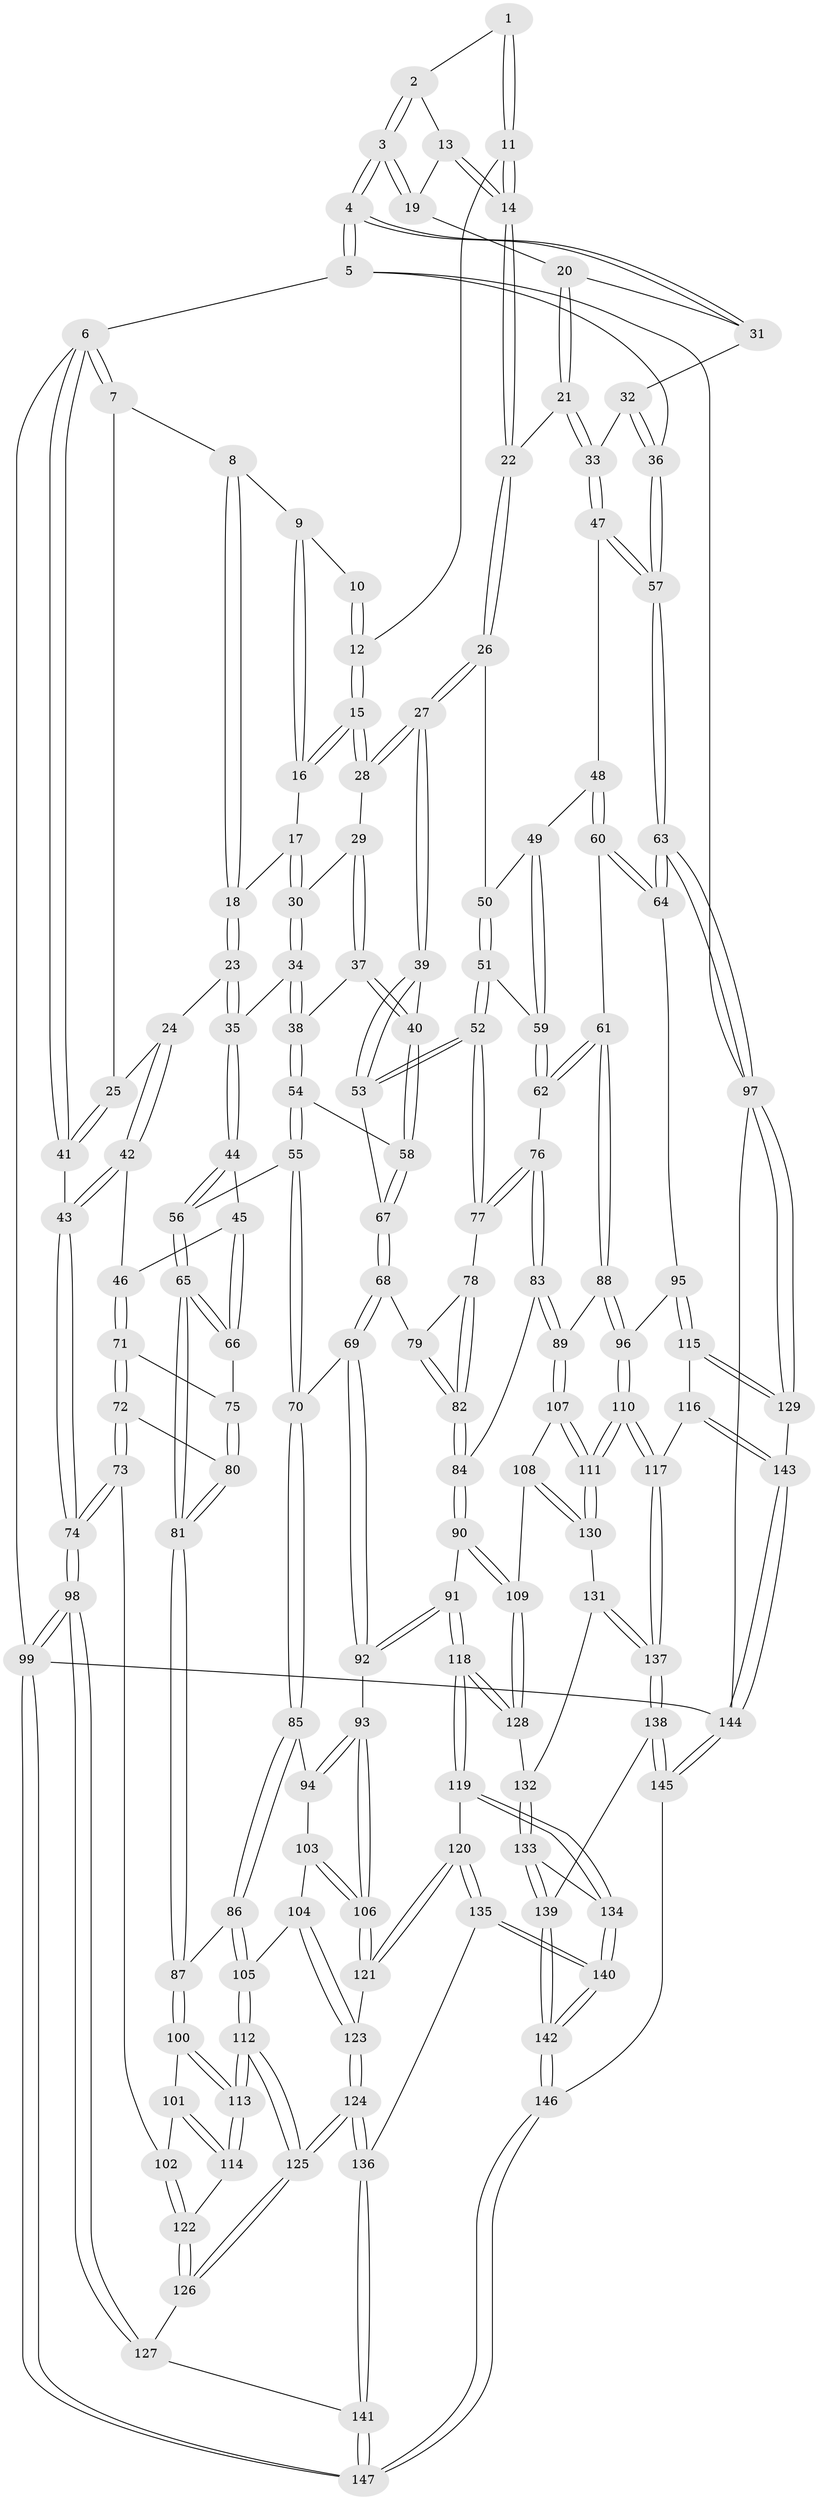// Generated by graph-tools (version 1.1) at 2025/16/03/09/25 04:16:48]
// undirected, 147 vertices, 364 edges
graph export_dot {
graph [start="1"]
  node [color=gray90,style=filled];
  1 [pos="+0.7347997391876314+0"];
  2 [pos="+0.7617965194312714+0"];
  3 [pos="+1+0"];
  4 [pos="+1+0"];
  5 [pos="+1+0"];
  6 [pos="+0+0"];
  7 [pos="+0+0"];
  8 [pos="+0.29919773144159983+0"];
  9 [pos="+0.4188791603863134+0"];
  10 [pos="+0.5604198422616212+0"];
  11 [pos="+0.6563091828605172+0.056593249388477186"];
  12 [pos="+0.5855918506498683+0.054643745007040265"];
  13 [pos="+0.7403694896082996+0.0415553669821652"];
  14 [pos="+0.7080869540376018+0.07770976948406452"];
  15 [pos="+0.5527739111443817+0.09920236946575324"];
  16 [pos="+0.46741830501867+0.055817153152291014"];
  17 [pos="+0.4120295572736699+0.08818859709877165"];
  18 [pos="+0.32390888643402105+0.08469359118150797"];
  19 [pos="+0.8109731142369133+0.06200304703473187"];
  20 [pos="+0.829467459244354+0.11078377889710492"];
  21 [pos="+0.8135046071069982+0.14287481336141633"];
  22 [pos="+0.7197720318630384+0.1661070285010069"];
  23 [pos="+0.28982692983714603+0.14091267984212583"];
  24 [pos="+0.15282861349774565+0.12049410723217241"];
  25 [pos="+0.14066367179264266+0.10682800966001457"];
  26 [pos="+0.7160189370195688+0.17238352187626188"];
  27 [pos="+0.6618091645285762+0.20062277849468632"];
  28 [pos="+0.5536170771956299+0.11535550784058379"];
  29 [pos="+0.5518219972697387+0.11758955738613032"];
  30 [pos="+0.4418766658203357+0.15139161540158527"];
  31 [pos="+0.929322309333205+0.08667205738282671"];
  32 [pos="+0.9191963155441423+0.15920456191693466"];
  33 [pos="+0.8804858324700858+0.2188153797228274"];
  34 [pos="+0.4261175386763616+0.20577167401046248"];
  35 [pos="+0.30678001550877226+0.18717616730163628"];
  36 [pos="+1+0.2739895719979538"];
  37 [pos="+0.5169953292791345+0.2005491931832136"];
  38 [pos="+0.4547132399646448+0.23423267542046"];
  39 [pos="+0.6439378629619426+0.24761911805314202"];
  40 [pos="+0.5789747976336291+0.2622762201243306"];
  41 [pos="+0+0.28761713531077177"];
  42 [pos="+0.12641879069131576+0.2482332916957963"];
  43 [pos="+0+0.2953546931779967"];
  44 [pos="+0.29904774669933676+0.22527329277671412"];
  45 [pos="+0.266740593353083+0.25526546785401644"];
  46 [pos="+0.14872612339000646+0.27498488096042745"];
  47 [pos="+0.8815343905400927+0.23062007963919406"];
  48 [pos="+0.8773614506214115+0.23465155570493562"];
  49 [pos="+0.8285526686254303+0.25510755990410566"];
  50 [pos="+0.7647438537444008+0.23401820030781864"];
  51 [pos="+0.7504908057558691+0.2827811947465095"];
  52 [pos="+0.6864780128377042+0.33772173215592044"];
  53 [pos="+0.6707679118343189+0.3173005643517237"];
  54 [pos="+0.4553683898334907+0.26516194645285474"];
  55 [pos="+0.4109598557291885+0.3697767833745374"];
  56 [pos="+0.39982898234219816+0.36821106789576463"];
  57 [pos="+1+0.36533908404939275"];
  58 [pos="+0.5543078291895083+0.29001542424835486"];
  59 [pos="+0.8056613206066398+0.3147187868068154"];
  60 [pos="+0.8746582660973742+0.4061865067402854"];
  61 [pos="+0.8415907210103055+0.4092360657249766"];
  62 [pos="+0.8065536220454198+0.39298925062312073"];
  63 [pos="+1+0.4453011413580608"];
  64 [pos="+1+0.45531908513007385"];
  65 [pos="+0.2824845249995861+0.4130328200188955"];
  66 [pos="+0.25142679558680964+0.37963418591785386"];
  67 [pos="+0.5473629179514184+0.35335810230714737"];
  68 [pos="+0.5226775263793414+0.40069227031952626"];
  69 [pos="+0.5224586366765167+0.4007981072725333"];
  70 [pos="+0.416204134493047+0.3746097488555341"];
  71 [pos="+0.15426695497512452+0.3407249835651745"];
  72 [pos="+0.030834708526285174+0.45726131908305895"];
  73 [pos="+0+0.47666273298464246"];
  74 [pos="+0+0.45836986395902807"];
  75 [pos="+0.20630263776695743+0.3663105085291107"];
  76 [pos="+0.718040021788243+0.39524728677423315"];
  77 [pos="+0.7003129909562427+0.3810428735701746"];
  78 [pos="+0.6599124590199946+0.3958006537755147"];
  79 [pos="+0.5684512702462253+0.4087910978126045"];
  80 [pos="+0.14028386957463518+0.4881829262207965"];
  81 [pos="+0.2466473555153672+0.5328795171502457"];
  82 [pos="+0.6180284636962945+0.47861518143464593"];
  83 [pos="+0.6944260820929893+0.5351385525149538"];
  84 [pos="+0.6325330546386365+0.5554796182577841"];
  85 [pos="+0.4120860276425889+0.4771510463748354"];
  86 [pos="+0.2510830823818941+0.541829124389786"];
  87 [pos="+0.2499294364456131+0.5408144130605599"];
  88 [pos="+0.7991336677239242+0.5554120675116401"];
  89 [pos="+0.7637473439745284+0.5676383774289108"];
  90 [pos="+0.5844680305765899+0.5893945303130271"];
  91 [pos="+0.5620877352546666+0.5905195919753398"];
  92 [pos="+0.5338488013827257+0.5720797679917571"];
  93 [pos="+0.5101657341379675+0.5712738579844838"];
  94 [pos="+0.4488613837431975+0.558808407129016"];
  95 [pos="+0.9523547458442939+0.5640860325170767"];
  96 [pos="+0.9006570814369428+0.591428413523855"];
  97 [pos="+1+0.8046592232708387"];
  98 [pos="+0+0.8423574863168084"];
  99 [pos="+0+1"];
  100 [pos="+0.15023951151463558+0.6205786176239096"];
  101 [pos="+0.13262029448834298+0.6185569812413135"];
  102 [pos="+0.029391219800148846+0.5891922482487468"];
  103 [pos="+0.39702160367477257+0.5835274613258777"];
  104 [pos="+0.3044664649267705+0.5886995523124899"];
  105 [pos="+0.276364482503804+0.5748827692960875"];
  106 [pos="+0.416667521794056+0.6913981621337909"];
  107 [pos="+0.7621550422005509+0.5946643572422162"];
  108 [pos="+0.6857199795057112+0.6878529552151629"];
  109 [pos="+0.6644156244528938+0.6867808821523977"];
  110 [pos="+0.8529895585414157+0.7804244705153867"];
  111 [pos="+0.8184179669982892+0.7478604092331151"];
  112 [pos="+0.21515622008672183+0.7586341453335294"];
  113 [pos="+0.16329211705737762+0.7229199525640955"];
  114 [pos="+0.0737379401486474+0.7208442262581126"];
  115 [pos="+0.9627016402658602+0.7992225845349976"];
  116 [pos="+0.8597965957204483+0.7973061619803611"];
  117 [pos="+0.8591252950281169+0.796976744612132"];
  118 [pos="+0.5020740077590714+0.7690407969770426"];
  119 [pos="+0.4965243121745697+0.7787606315721566"];
  120 [pos="+0.44903855080145866+0.7702239612202302"];
  121 [pos="+0.4126543642622486+0.7181006911361977"];
  122 [pos="+0.06881652791241595+0.7213253776836894"];
  123 [pos="+0.34617989198401156+0.6903059213451294"];
  124 [pos="+0.2327688216124701+0.7934788942438304"];
  125 [pos="+0.2314711336883585+0.7913824476930078"];
  126 [pos="+0.011986853525376737+0.7860650288341859"];
  127 [pos="+0.0031950337094806586+0.7940983854483458"];
  128 [pos="+0.6534021613228826+0.7119799358723873"];
  129 [pos="+1+0.8151958380055888"];
  130 [pos="+0.7256239199814492+0.711056484855908"];
  131 [pos="+0.6786487439138112+0.7858432065885932"];
  132 [pos="+0.6537032106707051+0.7523402484467325"];
  133 [pos="+0.5383559950592944+0.8272500856663912"];
  134 [pos="+0.5162071668116043+0.8089156767415737"];
  135 [pos="+0.31523772821281026+0.8508428194949919"];
  136 [pos="+0.23886298007420445+0.8190716140999009"];
  137 [pos="+0.7207409024484249+0.8741827218258812"];
  138 [pos="+0.6591402475359358+0.9404592821839012"];
  139 [pos="+0.5692831305831334+0.8666252944281482"];
  140 [pos="+0.37650884835027404+0.9924510380272208"];
  141 [pos="+0.1508200091303447+0.9079919010975227"];
  142 [pos="+0.3815082526235212+1"];
  143 [pos="+0.8886118224245719+1"];
  144 [pos="+0.8143999676540619+1"];
  145 [pos="+0.6612015329832642+1"];
  146 [pos="+0.37797144195199683+1"];
  147 [pos="+0.048986602857786235+1"];
  1 -- 2;
  1 -- 11;
  1 -- 11;
  2 -- 3;
  2 -- 3;
  2 -- 13;
  3 -- 4;
  3 -- 4;
  3 -- 19;
  3 -- 19;
  4 -- 5;
  4 -- 5;
  4 -- 31;
  4 -- 31;
  5 -- 6;
  5 -- 36;
  5 -- 97;
  6 -- 7;
  6 -- 7;
  6 -- 41;
  6 -- 41;
  6 -- 99;
  7 -- 8;
  7 -- 25;
  8 -- 9;
  8 -- 18;
  8 -- 18;
  9 -- 10;
  9 -- 16;
  9 -- 16;
  10 -- 12;
  10 -- 12;
  11 -- 12;
  11 -- 14;
  11 -- 14;
  12 -- 15;
  12 -- 15;
  13 -- 14;
  13 -- 14;
  13 -- 19;
  14 -- 22;
  14 -- 22;
  15 -- 16;
  15 -- 16;
  15 -- 28;
  15 -- 28;
  16 -- 17;
  17 -- 18;
  17 -- 30;
  17 -- 30;
  18 -- 23;
  18 -- 23;
  19 -- 20;
  20 -- 21;
  20 -- 21;
  20 -- 31;
  21 -- 22;
  21 -- 33;
  21 -- 33;
  22 -- 26;
  22 -- 26;
  23 -- 24;
  23 -- 35;
  23 -- 35;
  24 -- 25;
  24 -- 42;
  24 -- 42;
  25 -- 41;
  25 -- 41;
  26 -- 27;
  26 -- 27;
  26 -- 50;
  27 -- 28;
  27 -- 28;
  27 -- 39;
  27 -- 39;
  28 -- 29;
  29 -- 30;
  29 -- 37;
  29 -- 37;
  30 -- 34;
  30 -- 34;
  31 -- 32;
  32 -- 33;
  32 -- 36;
  32 -- 36;
  33 -- 47;
  33 -- 47;
  34 -- 35;
  34 -- 38;
  34 -- 38;
  35 -- 44;
  35 -- 44;
  36 -- 57;
  36 -- 57;
  37 -- 38;
  37 -- 40;
  37 -- 40;
  38 -- 54;
  38 -- 54;
  39 -- 40;
  39 -- 53;
  39 -- 53;
  40 -- 58;
  40 -- 58;
  41 -- 43;
  42 -- 43;
  42 -- 43;
  42 -- 46;
  43 -- 74;
  43 -- 74;
  44 -- 45;
  44 -- 56;
  44 -- 56;
  45 -- 46;
  45 -- 66;
  45 -- 66;
  46 -- 71;
  46 -- 71;
  47 -- 48;
  47 -- 57;
  47 -- 57;
  48 -- 49;
  48 -- 60;
  48 -- 60;
  49 -- 50;
  49 -- 59;
  49 -- 59;
  50 -- 51;
  50 -- 51;
  51 -- 52;
  51 -- 52;
  51 -- 59;
  52 -- 53;
  52 -- 53;
  52 -- 77;
  52 -- 77;
  53 -- 67;
  54 -- 55;
  54 -- 55;
  54 -- 58;
  55 -- 56;
  55 -- 70;
  55 -- 70;
  56 -- 65;
  56 -- 65;
  57 -- 63;
  57 -- 63;
  58 -- 67;
  58 -- 67;
  59 -- 62;
  59 -- 62;
  60 -- 61;
  60 -- 64;
  60 -- 64;
  61 -- 62;
  61 -- 62;
  61 -- 88;
  61 -- 88;
  62 -- 76;
  63 -- 64;
  63 -- 64;
  63 -- 97;
  63 -- 97;
  64 -- 95;
  65 -- 66;
  65 -- 66;
  65 -- 81;
  65 -- 81;
  66 -- 75;
  67 -- 68;
  67 -- 68;
  68 -- 69;
  68 -- 69;
  68 -- 79;
  69 -- 70;
  69 -- 92;
  69 -- 92;
  70 -- 85;
  70 -- 85;
  71 -- 72;
  71 -- 72;
  71 -- 75;
  72 -- 73;
  72 -- 73;
  72 -- 80;
  73 -- 74;
  73 -- 74;
  73 -- 102;
  74 -- 98;
  74 -- 98;
  75 -- 80;
  75 -- 80;
  76 -- 77;
  76 -- 77;
  76 -- 83;
  76 -- 83;
  77 -- 78;
  78 -- 79;
  78 -- 82;
  78 -- 82;
  79 -- 82;
  79 -- 82;
  80 -- 81;
  80 -- 81;
  81 -- 87;
  81 -- 87;
  82 -- 84;
  82 -- 84;
  83 -- 84;
  83 -- 89;
  83 -- 89;
  84 -- 90;
  84 -- 90;
  85 -- 86;
  85 -- 86;
  85 -- 94;
  86 -- 87;
  86 -- 105;
  86 -- 105;
  87 -- 100;
  87 -- 100;
  88 -- 89;
  88 -- 96;
  88 -- 96;
  89 -- 107;
  89 -- 107;
  90 -- 91;
  90 -- 109;
  90 -- 109;
  91 -- 92;
  91 -- 92;
  91 -- 118;
  91 -- 118;
  92 -- 93;
  93 -- 94;
  93 -- 94;
  93 -- 106;
  93 -- 106;
  94 -- 103;
  95 -- 96;
  95 -- 115;
  95 -- 115;
  96 -- 110;
  96 -- 110;
  97 -- 129;
  97 -- 129;
  97 -- 144;
  98 -- 99;
  98 -- 99;
  98 -- 127;
  98 -- 127;
  99 -- 147;
  99 -- 147;
  99 -- 144;
  100 -- 101;
  100 -- 113;
  100 -- 113;
  101 -- 102;
  101 -- 114;
  101 -- 114;
  102 -- 122;
  102 -- 122;
  103 -- 104;
  103 -- 106;
  103 -- 106;
  104 -- 105;
  104 -- 123;
  104 -- 123;
  105 -- 112;
  105 -- 112;
  106 -- 121;
  106 -- 121;
  107 -- 108;
  107 -- 111;
  107 -- 111;
  108 -- 109;
  108 -- 130;
  108 -- 130;
  109 -- 128;
  109 -- 128;
  110 -- 111;
  110 -- 111;
  110 -- 117;
  110 -- 117;
  111 -- 130;
  111 -- 130;
  112 -- 113;
  112 -- 113;
  112 -- 125;
  112 -- 125;
  113 -- 114;
  113 -- 114;
  114 -- 122;
  115 -- 116;
  115 -- 129;
  115 -- 129;
  116 -- 117;
  116 -- 143;
  116 -- 143;
  117 -- 137;
  117 -- 137;
  118 -- 119;
  118 -- 119;
  118 -- 128;
  118 -- 128;
  119 -- 120;
  119 -- 134;
  119 -- 134;
  120 -- 121;
  120 -- 121;
  120 -- 135;
  120 -- 135;
  121 -- 123;
  122 -- 126;
  122 -- 126;
  123 -- 124;
  123 -- 124;
  124 -- 125;
  124 -- 125;
  124 -- 136;
  124 -- 136;
  125 -- 126;
  125 -- 126;
  126 -- 127;
  127 -- 141;
  128 -- 132;
  129 -- 143;
  130 -- 131;
  131 -- 132;
  131 -- 137;
  131 -- 137;
  132 -- 133;
  132 -- 133;
  133 -- 134;
  133 -- 139;
  133 -- 139;
  134 -- 140;
  134 -- 140;
  135 -- 136;
  135 -- 140;
  135 -- 140;
  136 -- 141;
  136 -- 141;
  137 -- 138;
  137 -- 138;
  138 -- 139;
  138 -- 145;
  138 -- 145;
  139 -- 142;
  139 -- 142;
  140 -- 142;
  140 -- 142;
  141 -- 147;
  141 -- 147;
  142 -- 146;
  142 -- 146;
  143 -- 144;
  143 -- 144;
  144 -- 145;
  144 -- 145;
  145 -- 146;
  146 -- 147;
  146 -- 147;
}
